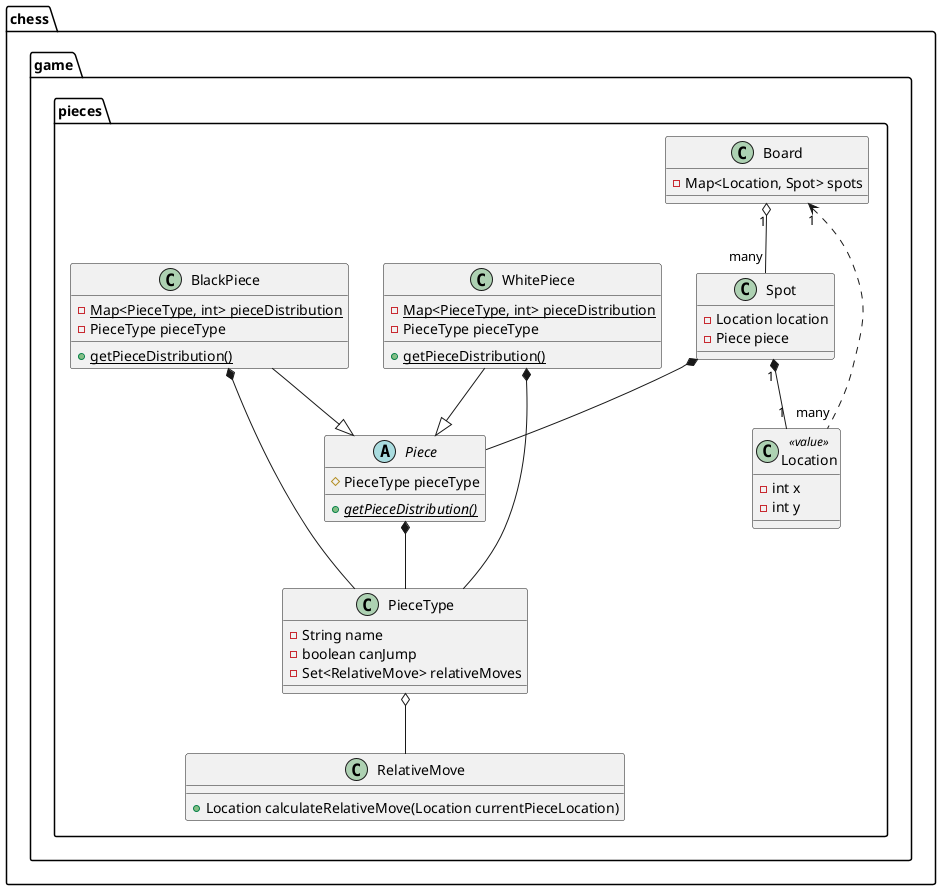 @startuml

package chess.game {
  package pieces {
    class Board {
      - Map<Location, Spot> spots
    }

    class Spot {
      - Location location
      - Piece piece
    }

    class Location <<value>> {
      - int x
      - int y

    }

    abstract class Piece {
      # PieceType pieceType
      + {static} {abstract} getPieceDistribution()
    }

    class WhitePiece {
      - {static} Map<PieceType, int> pieceDistribution
      + {static} getPieceDistribution()
      - PieceType pieceType
    }

    class BlackPiece {
      - {static} Map<PieceType, int> pieceDistribution
      + {static} getPieceDistribution()
      - PieceType pieceType
    }

    class PieceType {
      - String name
      - boolean canJump
      - Set<RelativeMove> relativeMoves
    }

    class RelativeMove {
      + Location calculateRelativeMove(Location currentPieceLocation)
    }

    Board "1" o-- "many" Spot
    Board "1" <.. "many" Location

    Spot "1" *-- "1" Location
    Spot *-- Piece

    Piece *-- PieceType

    PieceType o-- RelativeMove

    BlackPiece --|> Piece
    WhitePiece --|> Piece

    BlackPiece *-- PieceType
    WhitePiece *-- PieceType
  }
}
@enduml